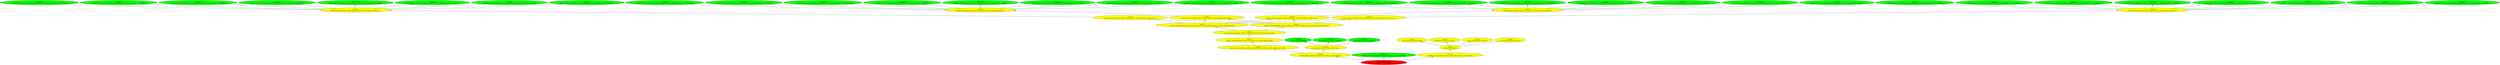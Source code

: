 digraph {
rankdir="BT"
ss_tail_light_railcar_32px_3_unflipped [fillcolor=green style="filled" label="<spriteset>\nss_tail_light_railcar_32px_3_unflipped"]
ss_tail_light_railcar_32px_3_flipped [fillcolor=green style="filled" label="<spriteset>\nss_tail_light_railcar_32px_3_flipped"]
ss_tail_light_empty_unflipped [fillcolor=green style="filled" label="<spriteset>\nss_tail_light_empty_unflipped"]
switch_graphics_layer_tail_light_railcar_32px_3 [fillcolor=yellow style="filled" label="<switch>\nswitch_graphics_layer_tail_light_railcar_32px_3"]
switch_cargo_capacity_by_cargo_0 [fillcolor=yellow style="filled" label="<switch>\nswitch_cargo_capacity_by_cargo_0"]
switch_cargo_capacity_by_cargo_1 [fillcolor=yellow style="filled" label="<switch>\nswitch_cargo_capacity_by_cargo_1"]
switch_cargo_capacity_by_cargo_2 [fillcolor=yellow style="filled" label="<switch>\nswitch_cargo_capacity_by_cargo_2"]
switch_cargo_capacity_by_cargo_3 [fillcolor=yellow style="filled" label="<switch>\nswitch_cargo_capacity_by_cargo_3"]
switch_cargo_capacity [fillcolor=yellow style="filled" label="<switch>\nswitch_cargo_capacity"]
express_railcar_passenger_trailer_car_pony_gen_3U_ss_doors_closed_livery_1_0_unflipped [fillcolor=green style="filled" label="<spriteset>\nexpress_railcar_passenger_trailer_car_pony_gen_3U_ss_doors_closed_livery_1_0_unflipped"]
express_railcar_passenger_trailer_car_pony_gen_3U_ss_doors_open_livery_1_0_unflipped [fillcolor=green style="filled" label="<spriteset>\nexpress_railcar_passenger_trailer_car_pony_gen_3U_ss_doors_open_livery_1_0_unflipped"]
express_railcar_passenger_trailer_car_pony_gen_3U_ss_doors_closed_livery_2_0_unflipped [fillcolor=green style="filled" label="<spriteset>\nexpress_railcar_passenger_trailer_car_pony_gen_3U_ss_doors_closed_livery_2_0_unflipped"]
express_railcar_passenger_trailer_car_pony_gen_3U_ss_doors_open_livery_2_0_unflipped [fillcolor=green style="filled" label="<spriteset>\nexpress_railcar_passenger_trailer_car_pony_gen_3U_ss_doors_open_livery_2_0_unflipped"]
express_railcar_passenger_trailer_car_pony_gen_3U_ss_doors_closed_livery_1_0_flipped [fillcolor=green style="filled" label="<spriteset>\nexpress_railcar_passenger_trailer_car_pony_gen_3U_ss_doors_closed_livery_1_0_flipped"]
express_railcar_passenger_trailer_car_pony_gen_3U_ss_doors_open_livery_1_0_flipped [fillcolor=green style="filled" label="<spriteset>\nexpress_railcar_passenger_trailer_car_pony_gen_3U_ss_doors_open_livery_1_0_flipped"]
express_railcar_passenger_trailer_car_pony_gen_3U_ss_doors_closed_livery_2_0_flipped [fillcolor=green style="filled" label="<spriteset>\nexpress_railcar_passenger_trailer_car_pony_gen_3U_ss_doors_closed_livery_2_0_flipped"]
express_railcar_passenger_trailer_car_pony_gen_3U_ss_doors_open_livery_2_0_flipped [fillcolor=green style="filled" label="<spriteset>\nexpress_railcar_passenger_trailer_car_pony_gen_3U_ss_doors_open_livery_2_0_flipped"]
express_railcar_passenger_trailer_car_pony_gen_3U_switch_graphics_engine_id_0 [fillcolor=yellow style="filled" label="<switch>\nexpress_railcar_passenger_trailer_car_pony_gen_3U_switch_graphics_engine_id_0"]
express_railcar_passenger_trailer_car_pony_gen_3U_switch_graphics_vehicle_layers_0 [fillcolor=yellow style="filled" label="<switch>\nexpress_railcar_passenger_trailer_car_pony_gen_3U_switch_graphics_vehicle_layers_0"]
express_railcar_passenger_trailer_car_pony_gen_3U_ss_doors_closed_livery_1_1_unflipped [fillcolor=green style="filled" label="<spriteset>\nexpress_railcar_passenger_trailer_car_pony_gen_3U_ss_doors_closed_livery_1_1_unflipped"]
express_railcar_passenger_trailer_car_pony_gen_3U_ss_doors_open_livery_1_1_unflipped [fillcolor=green style="filled" label="<spriteset>\nexpress_railcar_passenger_trailer_car_pony_gen_3U_ss_doors_open_livery_1_1_unflipped"]
express_railcar_passenger_trailer_car_pony_gen_3U_ss_doors_closed_livery_2_1_unflipped [fillcolor=green style="filled" label="<spriteset>\nexpress_railcar_passenger_trailer_car_pony_gen_3U_ss_doors_closed_livery_2_1_unflipped"]
express_railcar_passenger_trailer_car_pony_gen_3U_ss_doors_open_livery_2_1_unflipped [fillcolor=green style="filled" label="<spriteset>\nexpress_railcar_passenger_trailer_car_pony_gen_3U_ss_doors_open_livery_2_1_unflipped"]
express_railcar_passenger_trailer_car_pony_gen_3U_ss_doors_closed_livery_1_1_flipped [fillcolor=green style="filled" label="<spriteset>\nexpress_railcar_passenger_trailer_car_pony_gen_3U_ss_doors_closed_livery_1_1_flipped"]
express_railcar_passenger_trailer_car_pony_gen_3U_ss_doors_open_livery_1_1_flipped [fillcolor=green style="filled" label="<spriteset>\nexpress_railcar_passenger_trailer_car_pony_gen_3U_ss_doors_open_livery_1_1_flipped"]
express_railcar_passenger_trailer_car_pony_gen_3U_ss_doors_closed_livery_2_1_flipped [fillcolor=green style="filled" label="<spriteset>\nexpress_railcar_passenger_trailer_car_pony_gen_3U_ss_doors_closed_livery_2_1_flipped"]
express_railcar_passenger_trailer_car_pony_gen_3U_ss_doors_open_livery_2_1_flipped [fillcolor=green style="filled" label="<spriteset>\nexpress_railcar_passenger_trailer_car_pony_gen_3U_ss_doors_open_livery_2_1_flipped"]
express_railcar_passenger_trailer_car_pony_gen_3U_switch_graphics_engine_id_1 [fillcolor=yellow style="filled" label="<switch>\nexpress_railcar_passenger_trailer_car_pony_gen_3U_switch_graphics_engine_id_1"]
express_railcar_passenger_trailer_car_pony_gen_3U_switch_graphics_vehicle_layers_1 [fillcolor=yellow style="filled" label="<switch>\nexpress_railcar_passenger_trailer_car_pony_gen_3U_switch_graphics_vehicle_layers_1"]
express_railcar_passenger_trailer_car_pony_gen_3U_ss_doors_closed_livery_1_2_unflipped [fillcolor=green style="filled" label="<spriteset>\nexpress_railcar_passenger_trailer_car_pony_gen_3U_ss_doors_closed_livery_1_2_unflipped"]
express_railcar_passenger_trailer_car_pony_gen_3U_ss_doors_open_livery_1_2_unflipped [fillcolor=green style="filled" label="<spriteset>\nexpress_railcar_passenger_trailer_car_pony_gen_3U_ss_doors_open_livery_1_2_unflipped"]
express_railcar_passenger_trailer_car_pony_gen_3U_ss_doors_closed_livery_2_2_unflipped [fillcolor=green style="filled" label="<spriteset>\nexpress_railcar_passenger_trailer_car_pony_gen_3U_ss_doors_closed_livery_2_2_unflipped"]
express_railcar_passenger_trailer_car_pony_gen_3U_ss_doors_open_livery_2_2_unflipped [fillcolor=green style="filled" label="<spriteset>\nexpress_railcar_passenger_trailer_car_pony_gen_3U_ss_doors_open_livery_2_2_unflipped"]
express_railcar_passenger_trailer_car_pony_gen_3U_ss_doors_closed_livery_1_2_flipped [fillcolor=green style="filled" label="<spriteset>\nexpress_railcar_passenger_trailer_car_pony_gen_3U_ss_doors_closed_livery_1_2_flipped"]
express_railcar_passenger_trailer_car_pony_gen_3U_ss_doors_open_livery_1_2_flipped [fillcolor=green style="filled" label="<spriteset>\nexpress_railcar_passenger_trailer_car_pony_gen_3U_ss_doors_open_livery_1_2_flipped"]
express_railcar_passenger_trailer_car_pony_gen_3U_ss_doors_closed_livery_2_2_flipped [fillcolor=green style="filled" label="<spriteset>\nexpress_railcar_passenger_trailer_car_pony_gen_3U_ss_doors_closed_livery_2_2_flipped"]
express_railcar_passenger_trailer_car_pony_gen_3U_ss_doors_open_livery_2_2_flipped [fillcolor=green style="filled" label="<spriteset>\nexpress_railcar_passenger_trailer_car_pony_gen_3U_ss_doors_open_livery_2_2_flipped"]
express_railcar_passenger_trailer_car_pony_gen_3U_switch_graphics_engine_id_2 [fillcolor=yellow style="filled" label="<switch>\nexpress_railcar_passenger_trailer_car_pony_gen_3U_switch_graphics_engine_id_2"]
express_railcar_passenger_trailer_car_pony_gen_3U_switch_graphics_vehicle_layers_2 [fillcolor=yellow style="filled" label="<switch>\nexpress_railcar_passenger_trailer_car_pony_gen_3U_switch_graphics_vehicle_layers_2"]
express_railcar_passenger_trailer_car_pony_gen_3U_ss_doors_closed_livery_1_3_unflipped [fillcolor=green style="filled" label="<spriteset>\nexpress_railcar_passenger_trailer_car_pony_gen_3U_ss_doors_closed_livery_1_3_unflipped"]
express_railcar_passenger_trailer_car_pony_gen_3U_ss_doors_open_livery_1_3_unflipped [fillcolor=green style="filled" label="<spriteset>\nexpress_railcar_passenger_trailer_car_pony_gen_3U_ss_doors_open_livery_1_3_unflipped"]
express_railcar_passenger_trailer_car_pony_gen_3U_ss_doors_closed_livery_2_3_unflipped [fillcolor=green style="filled" label="<spriteset>\nexpress_railcar_passenger_trailer_car_pony_gen_3U_ss_doors_closed_livery_2_3_unflipped"]
express_railcar_passenger_trailer_car_pony_gen_3U_ss_doors_open_livery_2_3_unflipped [fillcolor=green style="filled" label="<spriteset>\nexpress_railcar_passenger_trailer_car_pony_gen_3U_ss_doors_open_livery_2_3_unflipped"]
express_railcar_passenger_trailer_car_pony_gen_3U_ss_doors_closed_livery_1_3_flipped [fillcolor=green style="filled" label="<spriteset>\nexpress_railcar_passenger_trailer_car_pony_gen_3U_ss_doors_closed_livery_1_3_flipped"]
express_railcar_passenger_trailer_car_pony_gen_3U_ss_doors_open_livery_1_3_flipped [fillcolor=green style="filled" label="<spriteset>\nexpress_railcar_passenger_trailer_car_pony_gen_3U_ss_doors_open_livery_1_3_flipped"]
express_railcar_passenger_trailer_car_pony_gen_3U_ss_doors_closed_livery_2_3_flipped [fillcolor=green style="filled" label="<spriteset>\nexpress_railcar_passenger_trailer_car_pony_gen_3U_ss_doors_closed_livery_2_3_flipped"]
express_railcar_passenger_trailer_car_pony_gen_3U_ss_doors_open_livery_2_3_flipped [fillcolor=green style="filled" label="<spriteset>\nexpress_railcar_passenger_trailer_car_pony_gen_3U_ss_doors_open_livery_2_3_flipped"]
express_railcar_passenger_trailer_car_pony_gen_3U_switch_graphics_engine_id_3 [fillcolor=yellow style="filled" label="<switch>\nexpress_railcar_passenger_trailer_car_pony_gen_3U_switch_graphics_engine_id_3"]
express_railcar_passenger_trailer_car_pony_gen_3U_switch_graphics_vehicle_layers_3 [fillcolor=yellow style="filled" label="<switch>\nexpress_railcar_passenger_trailer_car_pony_gen_3U_switch_graphics_vehicle_layers_3"]
express_railcar_passenger_trailer_car_pony_gen_3U_switch_graphics_position_in_consist_entry_point_PASS [fillcolor=yellow style="filled" label="<switch>\nexpress_railcar_passenger_trailer_car_pony_gen_3U_switch_graphics_position_in_consist_entry_point_PASS"]
express_railcar_passenger_trailer_car_pony_gen_3U_switch_graphics_position_in_consist_entry_point_DFLT [fillcolor=yellow style="filled" label="<switch>\nexpress_railcar_passenger_trailer_car_pony_gen_3U_switch_graphics_position_in_consist_entry_point_DFLT"]
express_railcar_passenger_trailer_car_pony_gen_3U_switch_graphics_vehicle_cargo [fillcolor=yellow style="filled" label="<switch>\nexpress_railcar_passenger_trailer_car_pony_gen_3U_switch_graphics_vehicle_cargo"]
express_railcar_passenger_trailer_car_pony_gen_3U_switch_graphics_vehicle [fillcolor=yellow style="filled" label="<switch>\nexpress_railcar_passenger_trailer_car_pony_gen_3U_switch_graphics_vehicle"]
express_railcar_passenger_trailer_car_pony_gen_3U_ss_vehicle_purchase [fillcolor=green style="filled" label="<spriteset>\nexpress_railcar_passenger_trailer_car_pony_gen_3U_ss_vehicle_purchase"]
express_railcar_passenger_trailer_car_pony_gen_3U_switch_set_layers_register_more_sprites [fillcolor=yellow style="filled" label="<switch>\nexpress_railcar_passenger_trailer_car_pony_gen_3U_switch_set_layers_register_more_sprites"]
express_railcar_passenger_trailer_car_pony_gen_3U_switch_graphics [fillcolor=yellow style="filled" label="<switch>\nexpress_railcar_passenger_trailer_car_pony_gen_3U_switch_graphics"]
express_railcar_passenger_trailer_car_pony_gen_3U_switch_cargo_capacity [fillcolor=yellow style="filled" label="<switch>\nexpress_railcar_passenger_trailer_car_pony_gen_3U_switch_cargo_capacity"]
express_railcar_passenger_trailer_car_pony_gen_3U [fillcolor=red style="filled" label="<FEAT_TRAINS 4680>\nexpress_railcar_passenger_trailer_car_pony_gen_3U"]
switch_graphics_layer_tail_light_railcar_32px_3->ss_tail_light_railcar_32px_3_flipped
express_railcar_passenger_trailer_car_pony_gen_3U_switch_graphics_engine_id_2->express_railcar_passenger_trailer_car_pony_gen_3U_ss_doors_closed_livery_1_2_flipped
express_railcar_passenger_trailer_car_pony_gen_3U_switch_graphics_vehicle_layers_0->express_railcar_passenger_trailer_car_pony_gen_3U_switch_graphics_engine_id_0
express_railcar_passenger_trailer_car_pony_gen_3U_switch_graphics_engine_id_1->express_railcar_passenger_trailer_car_pony_gen_3U_ss_doors_closed_livery_1_1_unflipped
express_railcar_passenger_trailer_car_pony_gen_3U_switch_graphics_engine_id_0->express_railcar_passenger_trailer_car_pony_gen_3U_ss_doors_open_livery_1_0_flipped
express_railcar_passenger_trailer_car_pony_gen_3U_switch_graphics_engine_id_3->express_railcar_passenger_trailer_car_pony_gen_3U_ss_doors_closed_livery_2_3_unflipped
express_railcar_passenger_trailer_car_pony_gen_3U_switch_graphics_engine_id_3->express_railcar_passenger_trailer_car_pony_gen_3U_ss_doors_open_livery_1_3_unflipped
express_railcar_passenger_trailer_car_pony_gen_3U_switch_graphics_engine_id_0->express_railcar_passenger_trailer_car_pony_gen_3U_ss_doors_closed_livery_2_0_flipped
express_railcar_passenger_trailer_car_pony_gen_3U_switch_graphics_engine_id_2->express_railcar_passenger_trailer_car_pony_gen_3U_ss_doors_open_livery_2_2_unflipped
express_railcar_passenger_trailer_car_pony_gen_3U_switch_set_layers_register_more_sprites->express_railcar_passenger_trailer_car_pony_gen_3U_switch_graphics_vehicle
express_railcar_passenger_trailer_car_pony_gen_3U_switch_graphics_engine_id_1->express_railcar_passenger_trailer_car_pony_gen_3U_ss_doors_closed_livery_1_1_flipped
express_railcar_passenger_trailer_car_pony_gen_3U_switch_graphics_engine_id_3->express_railcar_passenger_trailer_car_pony_gen_3U_ss_doors_closed_livery_1_3_unflipped
express_railcar_passenger_trailer_car_pony_gen_3U->express_railcar_passenger_trailer_car_pony_gen_3U_switch_cargo_capacity
switch_graphics_layer_tail_light_railcar_32px_3->ss_tail_light_empty_unflipped
express_railcar_passenger_trailer_car_pony_gen_3U_switch_graphics_vehicle_layers_3->express_railcar_passenger_trailer_car_pony_gen_3U_switch_graphics_engine_id_3
express_railcar_passenger_trailer_car_pony_gen_3U_switch_graphics_position_in_consist_entry_point_PASS->express_railcar_passenger_trailer_car_pony_gen_3U_switch_graphics_vehicle_layers_2
express_railcar_passenger_trailer_car_pony_gen_3U->express_railcar_passenger_trailer_car_pony_gen_3U_switch_graphics
express_railcar_passenger_trailer_car_pony_gen_3U_switch_graphics_engine_id_3->express_railcar_passenger_trailer_car_pony_gen_3U_ss_doors_open_livery_1_3_flipped
express_railcar_passenger_trailer_car_pony_gen_3U_switch_graphics_engine_id_2->express_railcar_passenger_trailer_car_pony_gen_3U_ss_doors_closed_livery_2_2_unflipped
express_railcar_passenger_trailer_car_pony_gen_3U_switch_graphics_position_in_consist_entry_point_DFLT->express_railcar_passenger_trailer_car_pony_gen_3U_switch_graphics_vehicle_layers_1
express_railcar_passenger_trailer_car_pony_gen_3U_switch_graphics_vehicle_layers_1->express_railcar_passenger_trailer_car_pony_gen_3U_switch_graphics_engine_id_1
express_railcar_passenger_trailer_car_pony_gen_3U_switch_graphics_position_in_consist_entry_point_DFLT->express_railcar_passenger_trailer_car_pony_gen_3U_switch_graphics_vehicle_layers_3
express_railcar_passenger_trailer_car_pony_gen_3U_switch_graphics_vehicle_cargo->express_railcar_passenger_trailer_car_pony_gen_3U_switch_graphics_position_in_consist_entry_point_DFLT
switch_cargo_capacity->switch_cargo_capacity_by_cargo_1
express_railcar_passenger_trailer_car_pony_gen_3U_switch_graphics_engine_id_2->express_railcar_passenger_trailer_car_pony_gen_3U_ss_doors_open_livery_1_2_flipped
express_railcar_passenger_trailer_car_pony_gen_3U_switch_graphics_position_in_consist_entry_point_PASS->express_railcar_passenger_trailer_car_pony_gen_3U_switch_graphics_vehicle_layers_3
express_railcar_passenger_trailer_car_pony_gen_3U_switch_graphics_vehicle_cargo->express_railcar_passenger_trailer_car_pony_gen_3U_switch_graphics_position_in_consist_entry_point_PASS
express_railcar_passenger_trailer_car_pony_gen_3U_switch_graphics_vehicle_layers_2->express_railcar_passenger_trailer_car_pony_gen_3U_switch_graphics_engine_id_2
express_railcar_passenger_trailer_car_pony_gen_3U_switch_graphics_engine_id_3->express_railcar_passenger_trailer_car_pony_gen_3U_ss_doors_closed_livery_1_3_flipped
express_railcar_passenger_trailer_car_pony_gen_3U_switch_graphics_engine_id_3->express_railcar_passenger_trailer_car_pony_gen_3U_ss_doors_closed_livery_2_3_flipped
express_railcar_passenger_trailer_car_pony_gen_3U_switch_graphics_vehicle->express_railcar_passenger_trailer_car_pony_gen_3U_switch_graphics_vehicle_cargo
express_railcar_passenger_trailer_car_pony_gen_3U_switch_graphics_position_in_consist_entry_point_DFLT->express_railcar_passenger_trailer_car_pony_gen_3U_switch_graphics_vehicle_layers_0
express_railcar_passenger_trailer_car_pony_gen_3U_switch_graphics_engine_id_0->express_railcar_passenger_trailer_car_pony_gen_3U_ss_doors_open_livery_1_0_unflipped
express_railcar_passenger_trailer_car_pony_gen_3U_switch_graphics_engine_id_3->express_railcar_passenger_trailer_car_pony_gen_3U_ss_doors_open_livery_2_3_unflipped
express_railcar_passenger_trailer_car_pony_gen_3U_switch_graphics_engine_id_1->express_railcar_passenger_trailer_car_pony_gen_3U_ss_doors_closed_livery_2_1_unflipped
express_railcar_passenger_trailer_car_pony_gen_3U_switch_cargo_capacity->switch_cargo_capacity
express_railcar_passenger_trailer_car_pony_gen_3U_switch_graphics->express_railcar_passenger_trailer_car_pony_gen_3U_switch_set_layers_register_more_sprites
switch_cargo_capacity->switch_cargo_capacity_by_cargo_3
express_railcar_passenger_trailer_car_pony_gen_3U_switch_graphics_engine_id_2->express_railcar_passenger_trailer_car_pony_gen_3U_ss_doors_open_livery_2_2_flipped
switch_cargo_capacity->switch_cargo_capacity_by_cargo_0
express_railcar_passenger_trailer_car_pony_gen_3U_switch_graphics_engine_id_0->express_railcar_passenger_trailer_car_pony_gen_3U_ss_doors_open_livery_2_0_unflipped
express_railcar_passenger_trailer_car_pony_gen_3U_switch_graphics_engine_id_3->express_railcar_passenger_trailer_car_pony_gen_3U_ss_doors_open_livery_2_3_flipped
express_railcar_passenger_trailer_car_pony_gen_3U_switch_graphics_engine_id_0->express_railcar_passenger_trailer_car_pony_gen_3U_ss_doors_closed_livery_1_0_flipped
express_railcar_passenger_trailer_car_pony_gen_3U_switch_graphics_engine_id_1->express_railcar_passenger_trailer_car_pony_gen_3U_ss_doors_open_livery_2_1_flipped
express_railcar_passenger_trailer_car_pony_gen_3U_switch_graphics_engine_id_1->express_railcar_passenger_trailer_car_pony_gen_3U_ss_doors_open_livery_2_1_unflipped
express_railcar_passenger_trailer_car_pony_gen_3U_switch_graphics_engine_id_1->express_railcar_passenger_trailer_car_pony_gen_3U_ss_doors_open_livery_1_1_flipped
express_railcar_passenger_trailer_car_pony_gen_3U_switch_graphics_position_in_consist_entry_point_DFLT->express_railcar_passenger_trailer_car_pony_gen_3U_switch_graphics_vehicle_layers_2
express_railcar_passenger_trailer_car_pony_gen_3U_switch_graphics_engine_id_0->express_railcar_passenger_trailer_car_pony_gen_3U_ss_doors_closed_livery_2_0_unflipped
switch_graphics_layer_tail_light_railcar_32px_3->ss_tail_light_railcar_32px_3_unflipped
express_railcar_passenger_trailer_car_pony_gen_3U_switch_graphics_engine_id_1->express_railcar_passenger_trailer_car_pony_gen_3U_ss_doors_open_livery_1_1_unflipped
express_railcar_passenger_trailer_car_pony_gen_3U_switch_graphics_engine_id_2->express_railcar_passenger_trailer_car_pony_gen_3U_ss_doors_closed_livery_1_2_unflipped
express_railcar_passenger_trailer_car_pony_gen_3U_switch_graphics_position_in_consist_entry_point_PASS->express_railcar_passenger_trailer_car_pony_gen_3U_switch_graphics_vehicle_layers_0
express_railcar_passenger_trailer_car_pony_gen_3U_switch_graphics_engine_id_2->express_railcar_passenger_trailer_car_pony_gen_3U_ss_doors_open_livery_1_2_unflipped
express_railcar_passenger_trailer_car_pony_gen_3U_switch_graphics_engine_id_0->express_railcar_passenger_trailer_car_pony_gen_3U_ss_doors_open_livery_2_0_flipped
express_railcar_passenger_trailer_car_pony_gen_3U_switch_graphics_engine_id_0->express_railcar_passenger_trailer_car_pony_gen_3U_ss_doors_closed_livery_1_0_unflipped
express_railcar_passenger_trailer_car_pony_gen_3U_switch_graphics->switch_graphics_layer_tail_light_railcar_32px_3
express_railcar_passenger_trailer_car_pony_gen_3U->express_railcar_passenger_trailer_car_pony_gen_3U_ss_vehicle_purchase
express_railcar_passenger_trailer_car_pony_gen_3U_switch_graphics_position_in_consist_entry_point_PASS->express_railcar_passenger_trailer_car_pony_gen_3U_switch_graphics_vehicle_layers_1
express_railcar_passenger_trailer_car_pony_gen_3U_switch_graphics_engine_id_2->express_railcar_passenger_trailer_car_pony_gen_3U_ss_doors_closed_livery_2_2_flipped
express_railcar_passenger_trailer_car_pony_gen_3U_switch_graphics_engine_id_1->express_railcar_passenger_trailer_car_pony_gen_3U_ss_doors_closed_livery_2_1_flipped
switch_cargo_capacity->switch_cargo_capacity_by_cargo_2
}
